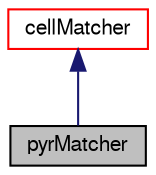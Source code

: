 digraph "pyrMatcher"
{
  bgcolor="transparent";
  edge [fontname="FreeSans",fontsize="10",labelfontname="FreeSans",labelfontsize="10"];
  node [fontname="FreeSans",fontsize="10",shape=record];
  Node2 [label="pyrMatcher",height=0.2,width=0.4,color="black", fillcolor="grey75", style="filled", fontcolor="black"];
  Node3 -> Node2 [dir="back",color="midnightblue",fontsize="10",style="solid",fontname="FreeSans"];
  Node3 [label="cellMatcher",height=0.2,width=0.4,color="red",URL="$a27166.html",tooltip="Base class for cellshape matchers (hexMatch, prismMatch, etc.). These are classes which given a mesh ..."];
}

